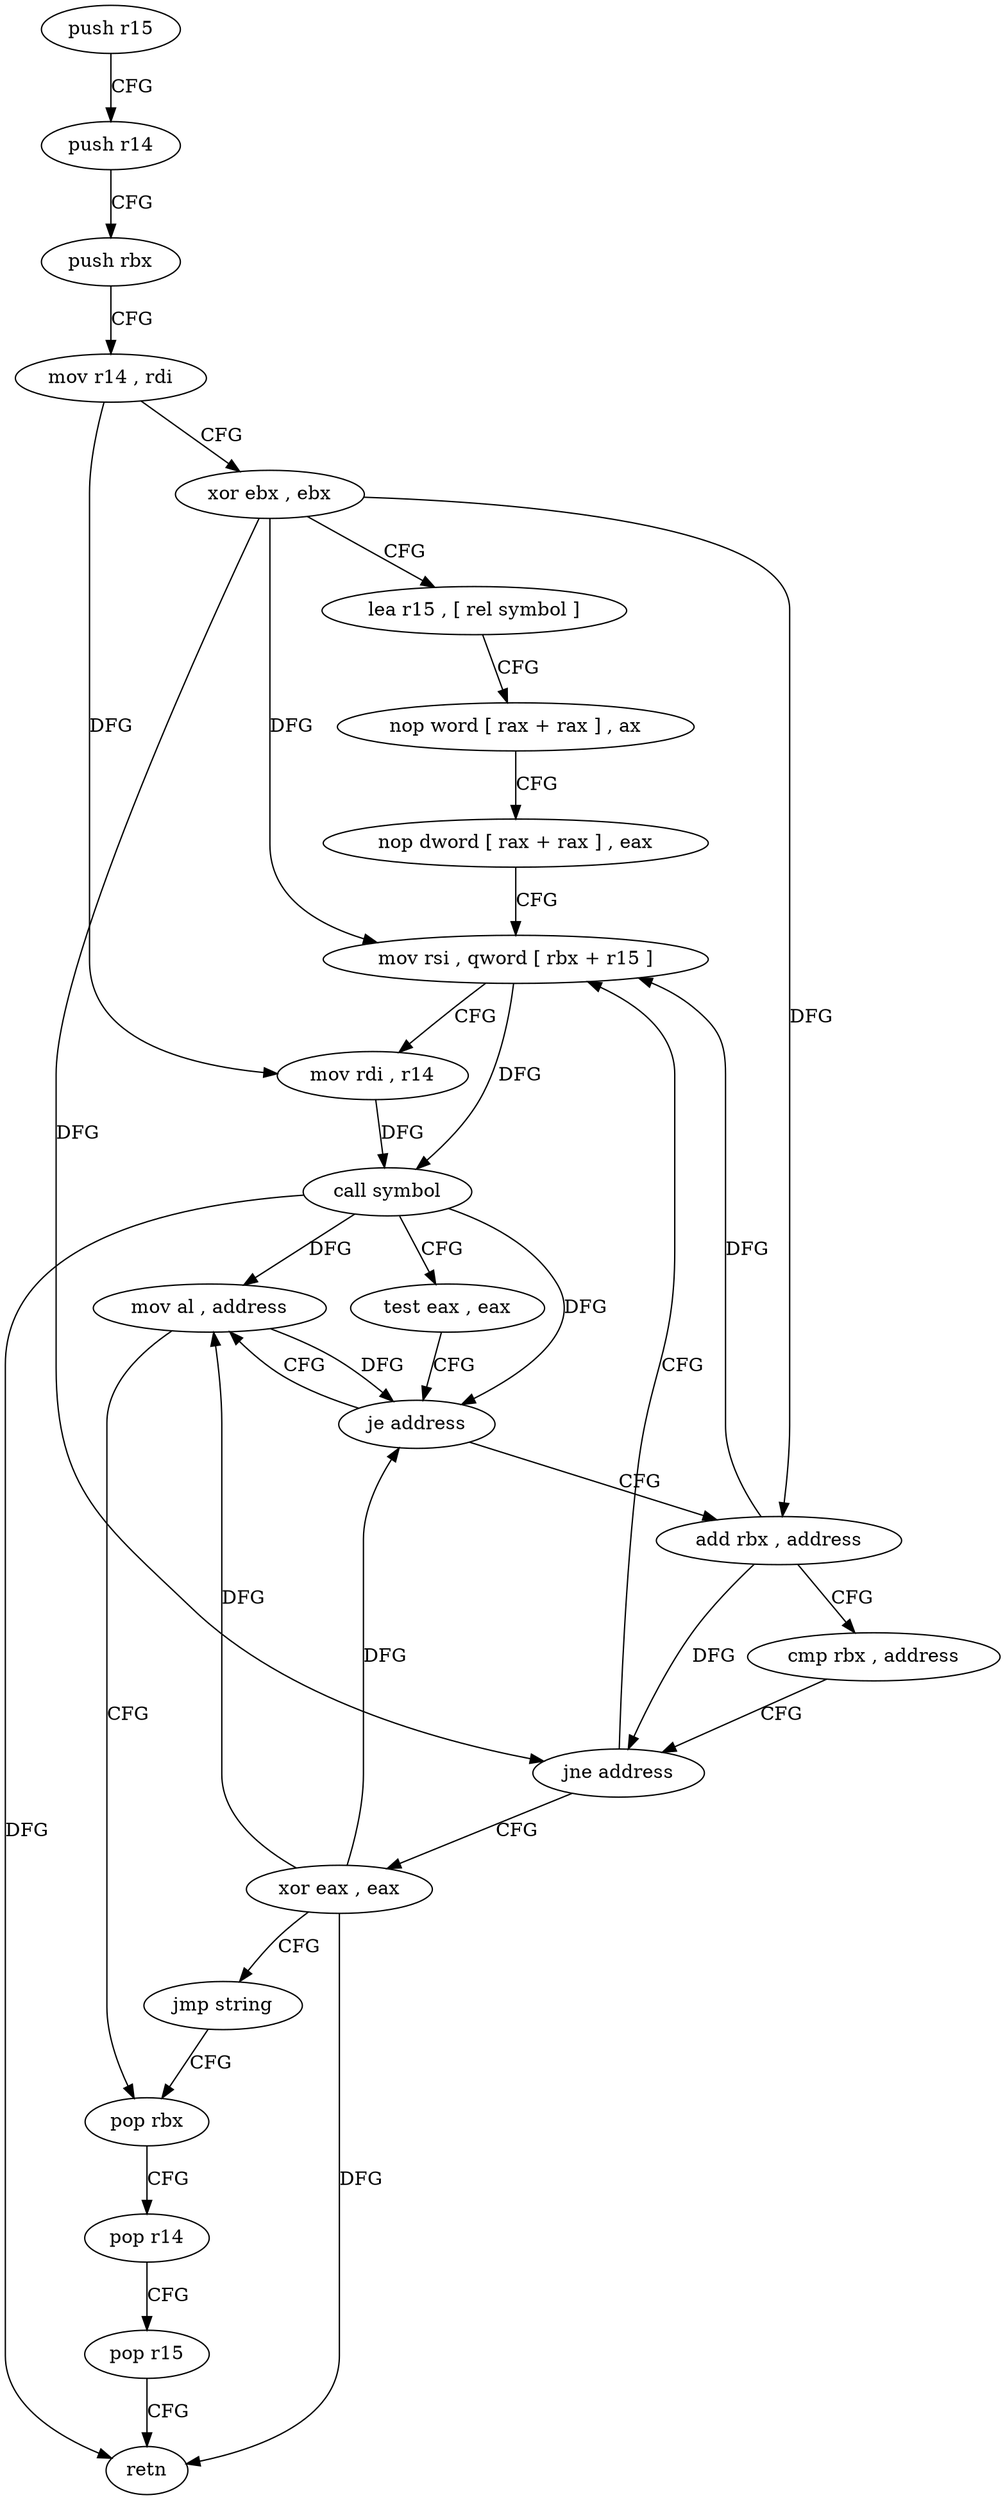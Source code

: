 digraph "func" {
"145360" [label = "push r15" ]
"145362" [label = "push r14" ]
"145364" [label = "push rbx" ]
"145365" [label = "mov r14 , rdi" ]
"145368" [label = "xor ebx , ebx" ]
"145370" [label = "lea r15 , [ rel symbol ]" ]
"145377" [label = "nop word [ rax + rax ] , ax" ]
"145387" [label = "nop dword [ rax + rax ] , eax" ]
"145392" [label = "mov rsi , qword [ rbx + r15 ]" ]
"145422" [label = "mov al , address" ]
"145424" [label = "pop rbx" ]
"145408" [label = "add rbx , address" ]
"145412" [label = "cmp rbx , address" ]
"145416" [label = "jne address" ]
"145418" [label = "xor eax , eax" ]
"145396" [label = "mov rdi , r14" ]
"145399" [label = "call symbol" ]
"145404" [label = "test eax , eax" ]
"145406" [label = "je address" ]
"145420" [label = "jmp string" ]
"145425" [label = "pop r14" ]
"145427" [label = "pop r15" ]
"145429" [label = "retn" ]
"145360" -> "145362" [ label = "CFG" ]
"145362" -> "145364" [ label = "CFG" ]
"145364" -> "145365" [ label = "CFG" ]
"145365" -> "145368" [ label = "CFG" ]
"145365" -> "145396" [ label = "DFG" ]
"145368" -> "145370" [ label = "CFG" ]
"145368" -> "145392" [ label = "DFG" ]
"145368" -> "145408" [ label = "DFG" ]
"145368" -> "145416" [ label = "DFG" ]
"145370" -> "145377" [ label = "CFG" ]
"145377" -> "145387" [ label = "CFG" ]
"145387" -> "145392" [ label = "CFG" ]
"145392" -> "145396" [ label = "CFG" ]
"145392" -> "145399" [ label = "DFG" ]
"145422" -> "145424" [ label = "CFG" ]
"145422" -> "145406" [ label = "DFG" ]
"145424" -> "145425" [ label = "CFG" ]
"145408" -> "145412" [ label = "CFG" ]
"145408" -> "145392" [ label = "DFG" ]
"145408" -> "145416" [ label = "DFG" ]
"145412" -> "145416" [ label = "CFG" ]
"145416" -> "145392" [ label = "CFG" ]
"145416" -> "145418" [ label = "CFG" ]
"145418" -> "145420" [ label = "CFG" ]
"145418" -> "145406" [ label = "DFG" ]
"145418" -> "145422" [ label = "DFG" ]
"145418" -> "145429" [ label = "DFG" ]
"145396" -> "145399" [ label = "DFG" ]
"145399" -> "145404" [ label = "CFG" ]
"145399" -> "145406" [ label = "DFG" ]
"145399" -> "145422" [ label = "DFG" ]
"145399" -> "145429" [ label = "DFG" ]
"145404" -> "145406" [ label = "CFG" ]
"145406" -> "145422" [ label = "CFG" ]
"145406" -> "145408" [ label = "CFG" ]
"145420" -> "145424" [ label = "CFG" ]
"145425" -> "145427" [ label = "CFG" ]
"145427" -> "145429" [ label = "CFG" ]
}
